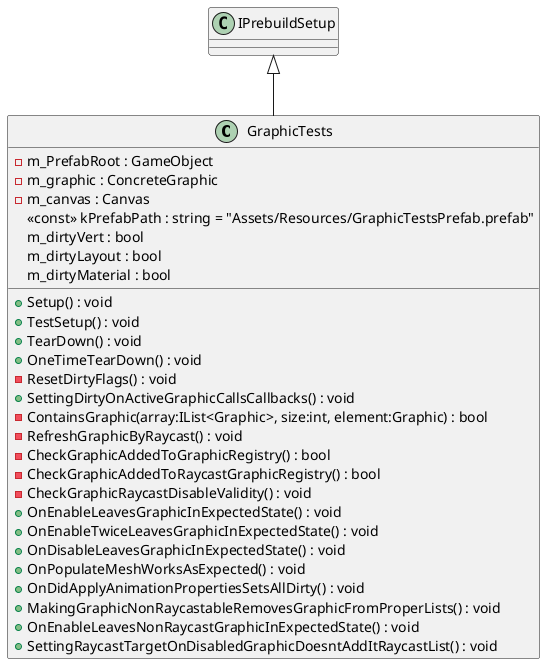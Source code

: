 @startuml
class GraphicTests {
    - m_PrefabRoot : GameObject
    - m_graphic : ConcreteGraphic
    - m_canvas : Canvas
    <<const>> kPrefabPath : string = "Assets/Resources/GraphicTestsPrefab.prefab"
    m_dirtyVert : bool
    m_dirtyLayout : bool
    m_dirtyMaterial : bool
    + Setup() : void
    + TestSetup() : void
    + TearDown() : void
    + OneTimeTearDown() : void
    - ResetDirtyFlags() : void
    + SettingDirtyOnActiveGraphicCallsCallbacks() : void
    - ContainsGraphic(array:IList<Graphic>, size:int, element:Graphic) : bool
    - RefreshGraphicByRaycast() : void
    - CheckGraphicAddedToGraphicRegistry() : bool
    - CheckGraphicAddedToRaycastGraphicRegistry() : bool
    - CheckGraphicRaycastDisableValidity() : void
    + OnEnableLeavesGraphicInExpectedState() : void
    + OnEnableTwiceLeavesGraphicInExpectedState() : void
    + OnDisableLeavesGraphicInExpectedState() : void
    + OnPopulateMeshWorksAsExpected() : void
    + OnDidApplyAnimationPropertiesSetsAllDirty() : void
    + MakingGraphicNonRaycastableRemovesGraphicFromProperLists() : void
    + OnEnableLeavesNonRaycastGraphicInExpectedState() : void
    + SettingRaycastTargetOnDisabledGraphicDoesntAddItRaycastList() : void
}
IPrebuildSetup <|-- GraphicTests
@enduml
